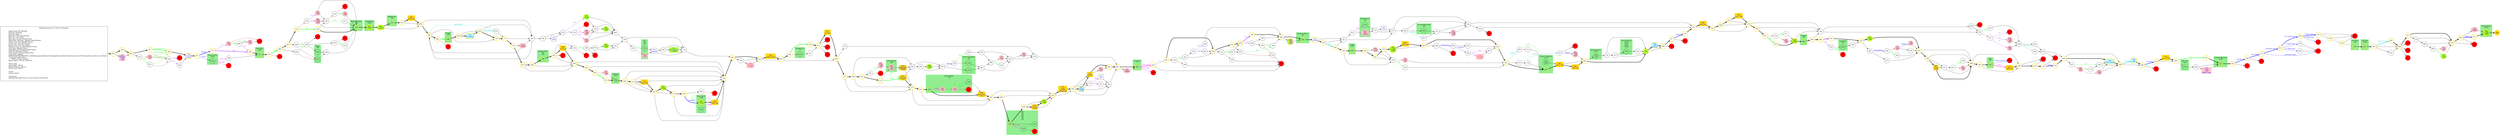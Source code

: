 digraph {
	// graph defaults
	rankdir=LR
	mclimit=50
	nodesep=.3 // changes horizontal separation of nodes
	ranksep=.4 // changes vertical separation of nodes
	node [height=.7
		width=.7
		shape=ellipse
		margin=0]
	edge[weight=5]

	// a box for a graph label
	// note that you can override the defaults set above
	title [label = "Fighting Fantasy 21: Trial of Champions\n\n \
		Light Green Fill: Benefits\l \
		Pink Fill: Penalties\l \
		Red Fill: Death\l \
		Blue Text: Key Items/Events\l \
		Red Text: Lost Items\l \
		Blue Line: Forced Items/Events\l \
		Light Blue Text/Line: Optional Items/Events\l \
		Purple Line: Dice Related Events\l \
		Green Line: Stat Test Passed\l \
		Brown Line: Stat Test Failed\l \
		Magenta Line: Combat Related Events\l \
		Grey Line: Hidden Option\l \
		Light Blue Fill: Recommended Nodes\l \
		Gold Fill: Required Nodes\l \
		Gold Outline: Recommended Path\l \
		Green Box: Combat\l \
		SK/ST/LK/AT/AR/TM/CW/CL: Skill/Stamina/Luck/Attack Strength/Attack Round/Time/Consecutive Win Round/Consecutive Lose Round\l \
		*: Special Combat Rules\l \
		+: -1DMG without hammer\l \
		@grub eggs: -1ST per reference\l\l \
		Starts with:\l \
		Initial Skill: 1d6+6\l \
		Initial Stamina: 2d6+12\l \
		Initial Luck: 1d6+6\l\l \
		sword\l \
		leather poach\l\l \
		Comments:\l \
		Alternatively, fight slave to avoid chance of losing SK\l \
		"
		shape = "box"
		margin = 0.1]

	subgraph Required {
		node [style = "filled" color = "gold" fillcolor = "gold" fontcolor = "blue" shape = "rect"]
		036
		300
		173
		326
		240
		371
		015
		348
		057
		373
		126
		060
		180
		282
		090
		394
		053
		262
		314
		400 [fontcolor = "black" shape = "octagon"]
	}

	subgraph Required2 {
		node [style = "filled" color = "gold2" fillcolor = "gold2" fontcolor = "blue" shape = "rect"]
		277
	}

	subgraph Recommended {
		node [penwidth = 3 color = "gold"]
		001
		049
		022
		107
		360
		136 [shape = "rect" fontcolor = "blue"]
		275
		175
		189
		113
		237
		094
		297
		131
		148
		120
		061 [style = "filled" fillcolor = "greenyellow"]
		261 [style = "filled" fillcolor = "greenyellow"]
		374
		052
		036
		082
		304
		355
		100
		019
		070 [style = "filled" fillcolor = "paleturquoise1" shape = "rect" fontcolor = "blue"]
		328
		152
		117
		179
		012
		246
		186
		142
		300
		346
		059
		091
		332
		219
		252
		115
		173
		307
		233 [style = "filled" fillcolor = "greenyellow"]
		272
		205
		063 [style = "filled" fillcolor = "greenyellow"]
		326
		150
		287
		222
		240
		007
		336
		122
		013
		371
		045
		177
		068
		318
		212
		015
		227
		037
		118
		348
		397
		093
		146
		018
		057
		184 [style = "filled" fillcolor = "greenyellow"]
		305
		373
		043
		187 [style = "filled" fillcolor = "paleturquoise1" shape = "rect" fontcolor = "blue"]
		126
		281
		003
		369
		352
		025
		204
		032
		239
		298
		362
		329
		209 [shape = "rect" fontcolor = "blue"]
		129
		264
		190
		279
		339
		167
		144
		359 [style = "filled" fillcolor = "greenyellow"]
		060
		263
		315
		195
		247
		180
		282
		044
		155 [style = "filled" fillcolor = "greenyellow"]
		119 [style = "filled" fillcolor = "paleturquoise1" shape = "rect" fontcolor = "blue"]
		288
		347
		114
		251
		090
		333
		096
		215
		394
		375
		168
		077
		245
		008 [style = "filled" fillcolor = "greenyellow"]
		306
		085
		364
		203
		021
		372 [style = "filled" fillcolor = "greenyellow"]
		141
		208
		053
		069
		182
		311
		262
		109
		143
		370
		016
		088
		149 [style = "filled" fillcolor = "paleturquoise1" shape = "rect" fontcolor = "blue"]
		388
		309 [style = "filled" fillcolor = "paleturquoise1" shape = "rect" fontcolor = "blue"]
		058
		106
		314
		228
		381
		211
		354
		238
		125
		011
		345
		035
		249
		358
		176
		127
		303
		081
		048
		377
		232
		028
		071
		188 [style = "filled" fillcolor = "greenyellow"]
	}
	
	subgraph Optional {
		node [style = "filled" color = "paleturquoise1" fillcolor = "paleturquoise1" fontcolor = "blue" shape = "rect"]
		070
		187
		119
		149
		309
	}

	subgraph Combat {
		style = "filled" color = "palegreen2"

		subgraph cluster_BONECRUSHER {
			label = "Bonecrusher\n 9/10"
			056
		}
		
		subgraph cluster_EASTERNER {
			label = "Easterner\n 10/8"
			113
		}
		
		subgraph cluster_SLAVE {
			label = "Slave\n 9/8"
			073
			349
		}

		subgraph cluster_FIGHTING_SLAVE {
			label = "Fighting Slave\n 8/8"
			120
		}
		
		subgraph cluster_SOUTHERNER {
			label = "Southerner\n 10/10"
			061 [label = "\N\n +4ST"]
		}
		
		subgraph cluster_HELLHOUND {
			label = "Hellhound*\n 7/6"
			374
		}
		
		subgraph cluster_ORC {
			label = "Orc\n 6/5\n 6/6"
			139
			192 [style = "filled" color = "pink" label = "\N\n -2ST"]
		}
		
		subgraph cluster_MUTANT_ORC {
			label = "Mutant Orc\n 7/7"
			076
		}
		
		subgraph cluster_CAVEMAN {
			label = "Caveman\n 7/-"
			369
		}
		
		subgraph cluster_LICHE_QUEEN {
			label = "Liche Queen\n 9/9"
			080 [style = "filled" color = "pink" label = "\N\n -3AT\n -4ST"]
		}
		
		subgraph cluster_GIANT_SPIDER {
			label = "Giant Spider\n 7/8"
			118
			064 [style = "filled" color = "pink" label = "\N\n -2ST"]
			254 [style = "filled" color = "pink" label = "\N\n -2ST"]
			108
			293 [style = "filled" color = "red"]
		}
		
		subgraph cluster_RAT {
			label = "Rat\n 3/2\n 2/2\n 3/2\n 3/2\n 4/2"
			146
			165
			389
			322 [style = "filled" color = "red"]
		}
		
		subgraph cluster_GIANT_CENTIPEDE {
			label = "Giant Centipede\n 9/7"
			154
			270
		}
		
		subgraph cluster_STRIDER {
			label = "Strider\n 9/9"
			100
		}

		subgraph cluster_VAMPIRE_BAT {
			label = "Vampire Bat*\n 5/5\n 5/4"
			186
		}
		
		subgraph cluster_COLDCLAW {
			label = "Coldclaw\n 10/11"
			219 [label = "\N\n -1AT"]
		}
		
		subgraph cluster_BONE_DEVIL {
			label = "Bone Devil\n 10/8"
			029
			063 [label = "\N\n +1LK"]
		}
		
		subgraph cluster_SKELETON_KING {
			label = "Skeleton King+\n 9/7"
			329 [label = "\N\n"]
		}
		
		subgraph cluster_TUSKER {
			label = "Tusker\n 6/6"
			279
		}
		
		subgraph cluster_CHAOS_CHAMPION {
			label = "Chaos Champion\n 11/12"
			247
			383 [label = "\N\n -2EST"]
		}
		
		subgraph cluster_XOROA_WARRIOR {
			label = "Xoroa Warrior\n 10/11"
			340 [label = "\N\n -1AT"]
		}
		
		subgraph cluster_XOROA_WARRIOR_2 {
			label = "Xoroa Warrior\n 10/10\n 9/11\n 10/11\n 10/10"
			259
		}
		
		subgraph cluster_TONGUE {
			label = "Tongue\n 5/6"
			306
		}
		
		subgraph cluster_TENTALLUS {
			label = "Tentallus*\n 8/12"
			356
		}
		
		subgraph cluster_IDOL {
			label = "Idol\n 9/6"
			311
		}
		
		subgraph cluster_HILL_TROLL {
			label = "Hill Troll\n 9/10"
			079
		}
		
		subgraph cluster_EASTERN_WARLORD {
			label = "Eastern Warlord\n 10/9"
			211
		}
		
		subgraph cluster_FIRE_IMP {
			label = "Fire Imp\n 9/4"
			176
		}
		
		subgraph cluster_FIRE_DEMON {
			label = "Fire Imp\n 10/10"
			127
		}
		
		subgraph cluster_LORD_CARNUSS {
			label = "Lord Carnuss\n 10/10"
			188 [label = "\N\n +2SK\n +6ST"]
		}
		
		subgraph cluster_BLOODWORM {
			label = "Bloodworm*\n 4/4"
			234
			325 [style = "filled" color = "pink" label = "\N\n -2ST\n +2EST"]
		}
		
		subgraph cluster_TWO_HEADED_DOG {
			label = "Two-Headed Dog*\n 6/5"
			294
		}
	}

	subgraph Death {
		node [style = "filled" color = "red"]
		024
		055
		054
		062
		072
		083
		084
		086
		099
		101
		116
		158
		171
		185
		191
		207
		224
		226
		231
		242
		257
		265
		266
		276
		283
		286
		291
		293
		302
		316
		322
		324
		330
		334
		338
		343
		367
		382
		386
		387
		392
		396
	}

	subgraph Boost {
		node [style = "filled" color = "greenyellow"]
		008 [label = "\N\n +6ST"]
		053 [shape = "rect" fontcolor = "blue" label = "\N\n cloak\n +1LK"]
		057 [shape = "rect" fontcolor = "blue" label = "\N\n iron file\n +2ST"]
		095 [color = "greenyellow:pink" label = "\N\n -2SK\n +1ST"]
		097 [label = "\N\n +4ST"]
		119 [shape = "rect" fontcolor = "blue" label = "\N\n +2ST\n berries"]
		135 [label = "\N\n +4ST"]
		184 [label = "\N\n +4ST"]
		187 [shape = "rect" fontcolor = "blue" label = "\N\n shield\n +1SK"]
		233 [label = "\N\n +1SK"]
		261 [label = "\N\n +all ST"]
		313 [label = "\N\n +1LK"]
		321 [shape = "rect" fontcolor = "blue" label = "\N\n breastplate\n +1SK"]
		359 [label = "\N\n +1SK\n +5ST"]
		366 [label = "\N\n +4ST"]
		372 [label = "\N\n +3ST"]
		395 [label = "\N\n +2ST"]
	}

	subgraph Damage {
		node [style = "filled" color = "pink"]
		010 [label = "\N\n -2ST"]
		015 [shape = "rect" fontcolor = "blue" label = "\N\n gold ring\n -3ST"]
		030 [label = "\N\n -1SK\n -2ST"]
		031 [label = "\N\n -1LK"]
		033 [label = "\N\n -4ST"]
		038 [label = "\N\n -1SK"]
		039 [label = "\N\n -2ST"]
		042 [label = "\N\n -1ST"]
		075 [label = "\N\n -2LK"]
		130 [label = "\N\n -2ST"]
		137 [label = "\N\n -4ST"]
		145 [label = "\N\n -1SK\n -3ST"]
		151 [shape = "rect" fontcolor = "crimson" label = "\N\n -red dust\n -2ST"]
		153 [label = "\N\n -2ST"]
		197 [label = "\N\n -2ST"]
		199 [shape = "rect" fontcolor = "crimson" label = "\N\n -all items\n -1LK"]
		201 [shape = "rect" fontcolor = "blue" label = "\N\n -2SK\n -2LK\n @grub eggs"]
		200 [label = "\N\n -1d6ST"]
		214 [label = "\N\n -1d6ST"]
		216 [label = "\N\n -1SK\n -1ST"]
		225 [label = "\N\n -2ST"]
		253 [label = "\N\n -4SK"]
		255 [label = "\N\n -1LK"]
		269 [label = "\N\n -2ST"]
		273 [label = "\N\n -4ST"]
		277 [shape = "rect" fontcolor = "blue" label = "\N\n gold ring\n -1SK"]
		280 [label = "\N\n -1ST"]
		292 [shape = "rect" fontcolor = "blue" label = "\N\n flogged\n -1SK\n -4ST"]
		317 [label = "\N\n -2SK\n -1LK"]
		335 [label = "\N\n -1d6ST"]
		337 [label = "\N\n -2ST"]
		350 [label = "\N\n -1SK\n -4ST"]
		357 [label = "\N\n -1SK"]
		380 [label = "\N\n -1SK\n -2ST"]
		393 [label = "\N\n -2ST"]
	}

	subgraph Key_Item {
		node [fontcolor = "blue" shape = "rect"]
		036 [label = "\N\n gold ring"]
		060 [label = "\N\n gold ring"]
		070 [label = "\N\n medallion"]
		090 [label = "\N\n gold ring"]
		110 [label = "\N\n spear"]
		126 [label = "\N\n helmet"]
		136 [label = "\N\n sword/\n trident"]
		149 [label = "\N\n brass hands"]
		173 [label = "\N\n gold ring"]
		180 [label = "\N\n set 2: 358"]
		209 [label = "\N\n whistle"]
		240 [label = "\N\n magic sword"]
		243 [label = "\N\n info" tooltip = "door behind pile of stones"]
		262 [label = "\N\n gold ring"]
		282 [label = "\N\n gold ring"]
		295 [label = "\N\n dagger"]
		300 [label = "\N\n red dust"]
		309 [label = "\N\n info" tooltip = "hunckback is a liar"]
		314 [label = "\N\n set 3: 176"]
		326 [label = "\N\n gold ring"]
		344 [label = "\N\n info" tooltip = "trust not the word of axe"]
		348 [label = "\N\n gold ring\n info" tooltip = "don't drink from fountains"]
		371 [label = "\N\n iron key"]
		373 [label = "\N\n rope\n hammer\n anti-poison"]
		394 [label = "\N\n set 1: 249"]
	}
	
	title -> 001 [penwidth = 3]
	001 -> 049 [penwidth = 3]
	001 -> 292
	002 -> 089
	002 -> 161
	003 -> 369 [penwidth = 3]
	003 -> 200
	004 -> 135 [color = "green" fontcolor = "green" label = "LK"]
	004 -> 273 [color = "brown"]
	005 -> 128 [color = "purple" fontcolor = "purple" label = "1-4"]
	005 -> 313 [color = "purple" fontcolor = "purple" label = "5-6"]
	006 -> 383 [color = "green" fontcolor = "green" label = "LK"]
	006 -> 121 [color = "brown"]
	007 -> 336 [penwidth = 3]
	007 -> 045
	008 -> 306 [penwidth = 3]
	008 -> 138
	009 -> 166 [color = "green" fontcolor = "green" label = "LK"]
	009 -> 073 [color = "brown"]
	010 -> 281
	011 -> 278 [color = "blue" fontcolor = "blue" label = "1,3 gold rings"]
	011 -> 092 [color = "blue" fontcolor = "blue" label = "5,7 gold rings"]
	011 -> 345 [penwidth = 3 color = "blue" fontcolor = "blue" label = "9,11 gold rings"]
	012 -> 246 [penwidth = 3]
	012 -> 346
	013 -> 207
	013 -> 084
	013 -> 302
	013 -> 371 [penwidth = 3]
	014 -> 155
	015 -> 285
	015 -> 227 [penwidth = 3]
	016 -> 088 [penwidth = 3]
	017 -> 120
	018 -> 057 [penwidth = 3]
	018 -> 184
	019 -> 070 [penwidth = 3]
	019 -> 328
	020 -> 258
	021 -> 372 [penwidth = 3]
	021 -> 050
	022 -> 310
	022 -> 107 [penwidth = 3]
	023 -> 101
	023 -> 088
	025 -> 134
	025 -> 204 [penwidth = 3]
	026 -> 294
	026 -> 067 [color = "cyan3" fontcolor = "cyan3" label = "whistle"]
	026 -> 379
	027 -> 117
	028 -> 071 [penwidth = 3 color = "blue" fontcolor = "blue" label = "shield"]
	028 -> 335
	028 -> 291
	029 -> 265 [color = "purple" fontcolor = "purple" label = "1-2"]
	029 -> 326 [color = "magenta" fontcolor = "magenta" label = "win"]
	030 -> 398
	031 -> 066 [color = "green" fontcolor = "green" label = "SK"]
	031 -> 334 [color = "brown"]
	032 -> 239 [penwidth = 3]
	032 -> 267
	033 -> 069
	034 -> 321
	034 -> 133
	035 -> 249 [penwidth = 3 color = "grey" fontcolor = "grey" label = "set 1"]
	035 -> 286
	036 -> 082 [penwidth = 3]
	037 -> 118 [penwidth = 3]
	037 -> 397
	038 -> 008
	039 -> 104
	039 -> 020
	040 -> 204
	041 -> 296 [color = "green" fontcolor = "green" label = "LK"]
	041 -> 269 [color = "brown"]
	042 -> 120
	043 -> 126
	043 -> 187 [penwidth = 3]
	043 -> 157
	043 -> 221
	044 -> 340
	044 -> 155 [penwidth = 3]
	045 -> 235
	045 -> 177 [penwidth = 3]
	046 -> 224
	046 -> 361
	047 -> 244 [color = "blue" fontcolor = "blue" label = "spear"]
	047 -> 270
	048 -> 377 [penwidth = 3]
	048 -> 257
	048 -> 158
	048 -> 116
	049 -> 022 [penwidth = 3]
	050 -> 206 [color = "blue" fontcolor = "blue" label = "breastplate"]
	050 -> 327
	051 -> 239
	051 -> 267
	052 -> 036 [penwidth = 3]
	052 -> 082
	053 -> 147
	053 -> 069 [penwidth = 3]
	056 -> 343 [color = "magenta" fontcolor = "magenta" label = "lose AR"]
	056 -> 268 [color = "magenta" fontcolor = "magenta" label = "win"]
	057 -> 184 [penwidth = 3 dir = both]
	057 -> 305
	058 -> 106 [penwidth = 3 color = "blue" fontcolor = "blue" label = "iron file"]
	058 -> 396
	059 -> 091 [penwidth = 3]
	059 -> 150
	060 -> 263 [penwidth = 3]
	061 -> 261 [penwidth = 3]
	063 -> 326 [penwidth = 3]
	064 -> 108 [color = "green" fontcolor = "green" label = "SK"]
	064 -> 254 [color = "brown"]
	065 -> 201
	065 -> 211
	066 -> 255 [dir = both color = "invis" fontcolor = "purple" label = "1-3"]
	066 -> 189 [color = "purple" fontcolor = "purple" label = "4-6"]
	067 -> 217
	068 -> 318 [penwidth = 3]
	068 -> 285
	068 -> 227
	069 -> 182 [penwidth = 3]
	069 -> 109
	070 -> 328 [penwidth = 3]
	071 -> 188 [penwidth = 3]
	073 -> 196
	074 -> 325 [color = "purple" fontcolor = "purple" label = "1-3"]
	074 -> 234 [color = "purple" fontcolor = "purple" label = "4-6"]
	075 -> 144
	075 -> 230
	076 -> 341
	077 -> 245 [penwidth = 3 color = "green" fontcolor = "green" label = "SK"]
	077 -> 132 [color = "brown"]
	078 -> 360 [color = "green" fontcolor = "green" label = "SK (flogged:-3)"]
	078 -> 250 [color = "brown"]
	079 -> 065
	080 -> 277
	081 -> 048 [penwidth = 3]
	082 -> 229
	082 -> 304 [penwidth = 3]
	085 -> 364 [penwidth = 3]
	085 -> 138
	087 -> 365 [color = "blue" fontcolor = "blue" label = "red dust"]
	087 -> 331
	088 -> 041
	088 -> 149 [penwidth = 3]
	088 -> 388
	089 -> 105 [color = "green" fontcolor = "green" label = "LK"]
	089 -> 137 [color = "brown"]
	090 -> 333 [penwidth = 3]
	091 -> 332 [penwidth = 3 color = "green" fontcolor = "green" label = "SK"]
	091 -> 357 [color = "brown"]
	092 -> 367
	093 -> 146 [penwidth = 3]
	093 -> 305
	094 -> 297 [penwidth = 3]
	094 -> 009
	095 -> 329
	096 -> 215 [penwidth = 3]
	096 -> 375
	097 -> 163
	098 -> 004
	098 -> 232
	100 -> 019 [penwidth = 3]
	102 -> 042 [color = "green" fontcolor = "green" label = "LK"]
	102 -> 283 [color = "brown"]
	103 -> 191 [color = "green" fontcolor = "green" label = "SK"]
	103 -> 356 [color = "brown"]
	104 -> 395
	104 -> 020
	105 -> 161
	106 -> 314 [penwidth = 3]
	106 -> 228
	107 -> 360 [penwidth = 3 color = "green" fontcolor = "green" label = "SK (flogged:-3)"]
	107 -> 250 [color = "brown"]
	108 -> 348
	109 -> 143 [penwidth = 3]
	109 -> 386
	110 -> 005
	111 -> 051 [color = "green" fontcolor = "green" label = "SK"]
	111 -> 169 [color = "brown"]
	112 -> 323 [color = "cyan3" fontcolor = "cyan3" label = "-all gold"]
	112 -> 178
	113 -> 237 [penwidth = 3]
	114 -> 251 [penwidth = 3]
	115 -> 173 [penwidth = 3]
	115 -> 307
	115 -> 150
	117 -> 179 [penwidth = 3]
	117 -> 229
	118 -> 064 [color = "magenta" fontcolor = "magenta" label = ">5AR"]
	118 -> 348 [penwidth = 3]
	119 -> 288 [penwidth = 3]
	120 -> 061 [penwidth = 3]
	121 -> 247
	122 -> 013 [penwidth = 3]
	123 -> 243
	123 -> 174
	124 -> 399 [color = "green" fontcolor = "green" label = "LK-3"]
	124 -> 024 [color = "brown"]
	125 -> 011 [penwidth = 3 color = "blue" fontcolor = "blue" label = "odd gold rings"]
	125 -> 367 [color = "blue" fontcolor = "blue" label = "even gold rings"]
	126 -> 010
	126 -> 281 [penwidth = 3]
	127 -> 303 [penwidth = 3]
	128 -> 382 [color = "purple" fontcolor = "purple" label = "1"]
	128 -> 145 [color = "purple" fontcolor = "purple" label = "2-3"]
	128 -> 039 [color = "purple" fontcolor = "purple" label = "4-6"]
	129 -> 264 [penwidth = 3 color = "cyan3" fontcolor = "cyan3" label = "rope"]
	129 -> 351
	130 -> 141
	131 -> 148 [penwidth = 3 color = "green" fontcolor = "green" label = "LK"]
	131 -> 210 [color = "brown"]
	132 -> 271 [color = "green" fontcolor = "green" label = "LK"]
	132 -> 038 [color = "brown"]
	133 -> 287
	134 -> 181 [color = "green" fontcolor = "green" label = "SK"]
	134 -> 308 [color = "brown"]
	135 -> 232
	136 -> 275 [penwidth = 3]
	137 -> 161
	138 -> 046
	138 -> 361
	139 -> 295
	140 -> 362
	141 -> 208 [penwidth = 3]
	141 -> 069
	142 -> 124
	142 -> 171
	142 -> 300 [penwidth = 3]
	142 -> 346
	143 -> 370 [penwidth = 3]
	143 -> 386
	144 -> 359 [penwidth = 3]
	144 -> 230
	145 -> 104
	145 -> 020
	146 -> 165 [color = "magenta" fontcolor = "magenta" label = "lose AR"]
	146 -> 018 [penwidth = 3]
	147 -> 241
	147 -> 069
	148 -> 159
	148 -> 120 [penwidth = 3]
	149 -> 388 [penwidth = 3]
	150 -> 287 [penwidth = 3]
	151 -> 260
	152 -> 117 [penwidth = 3]
	153 -> 130 [color = "blue" fontcolor = "blue" label = "dagger"]
	153 -> 284
	154 -> 002
	155 -> 119 [penwidth = 3]
	155 -> 288
	156 -> 199
	156 -> 222
	157 -> 312 [color = "purple" fontcolor = "purple" label = "1-4"]
	157 -> 344 [color = "purple" fontcolor = "purple" label = "5-6"]
	159 -> 017 [color = "green" fontcolor = "green" label = "LK"]
	159 -> 102 [color = "brown"]
	160 -> 195
	161 -> 197
	161 -> 378
	162 -> 276
	162 -> 251
	163 -> 258
	164 -> 398
	165 -> 389 [color = "green" fontcolor = "green" label = "LK"]
	165 -> 322 [color = "brown"]
	166 -> 183
	166 -> 349
	166 -> 316
	167 -> 144 [penwidth = 3]
	167 -> 230
	168 -> 077 [penwidth = 3]
	168 -> 138
	169 -> 072
	170 -> 213
	170 -> 155
	172 -> 296
	173 -> 307 [penwidth = 3]
	173 -> 150
	174 -> 026
	174 -> 379
	175 -> 031 [color = "purple" fontcolor = "purple" label = "1-3"]
	175 -> 189 [penwidth = 3 color = "purple" fontcolor = "purple" label = "4-6"]
	176 -> 127 [penwidth = 3]
	177 -> 068 [penwidth = 3]
	177 -> 227
	178 -> 247
	179 -> 012 [penwidth = 3]
	179 -> 214
	180 -> 282 [penwidth = 3]
	180 -> 044
	181 -> 223
	181 -> 204
	182 -> 311 [penwidth = 3]
	182 -> 109
	183 -> 218 [color = "green" fontcolor = "green" label = "LK"]
	183 -> 387 [color = "brown"]
	184 -> 305 [penwidth = 3]
	186 -> 142 [penwidth = 3]
	187 -> 126 [penwidth = 3]
	187 -> 157
	187 -> 221
	188 -> 400 [penwidth = 3]
	189 -> 113 [penwidth = 3]
	190 -> 279 [penwidth = 3]
	190 -> 230
	192 -> 295
	193 -> 023
	194 -> 366
	194 -> 047
	195 -> 247 [penwidth = 3]
	195 -> 006 [color = "cyan3" fontcolor = "cyan3" label = "dagger"]
	195 -> 112
	196 -> 120
	197 -> 378
	198 -> 069
	199 -> 222
	200 -> 369
	201 -> 211
	202 -> 136
	203 -> 021 [penwidth = 3]
	204 -> 111
	204 -> 032 [penwidth = 3]
	205 -> 063 [penwidth = 3 color = "blue" fontcolor = "blue" label = "medallion"]
	205 -> 384
	206 -> 342 [color = "green" fontcolor = "green" label = "SK"]
	206 -> 153 [color = "brown"]
	208 -> 053 [penwidth = 3]
	208 -> 147
	208 -> 069
	209 -> 129 [penwidth = 3]
	209 -> 351
	210 -> 380 [color = "purple" fontcolor = "purple" label = "1-3"]
	210 -> 393 [color = "purple" fontcolor = "purple" label = "4-6"]
	211 -> 354 [penwidth = 3]
	212 -> 015 [penwidth = 3 color = "green" fontcolor = "green" label = "3dSK"]
	212 -> 080 [color = "brown"]
	213 -> 259
	213 -> 155
	214 -> 229
	214 -> 304
	215 -> 394 [penwidth = 3]
	215 -> 375
	216 -> 015 [color = "green" fontcolor = "green" label = "3dSK"]
	216 -> 080 [color = "brown"]
	217 -> 317
	217 -> 379
	218 -> 120
	219 -> 252 [penwidth = 3]
	220 -> 048
	221 -> 003
	222 -> 240 [penwidth = 3]
	222 -> 007
	223 -> 040 [color = "purple" fontcolor = "purple" label = "2-8"]
	223 -> 256 [color = "purple" fontcolor = "purple" label = "9-12"]
	225 -> 360 [color = "green" fontcolor = "green" label = "SK (flogged:-3)"]
	225 -> 250 [color = "brown"]
	227 -> 037 [penwidth = 3]
	227 -> 397
	228 -> 381 [penwidth = 3 color = "green" fontcolor = "green" label = "LK"]
	228 -> 079 [color = "brown"]
	229 -> 390
	229 -> 304
	230 -> 160 [color = "green" fontcolor = "green" label = "SK"]
	230 -> 337 [color = "brown"]
	232 -> 291
	232 -> 028 [penwidth = 3]
	233 -> 272 [penwidth = 3]
	233 -> 150
	234 -> 123
	235 -> 378
	236 -> 021
	237 -> 094 [penwidth = 3 color = "green" fontcolor = "green" label = "SK"]
	237 -> 324 [color = "brown"]
	238 -> 125 [penwidth = 3 color = "blue" fontcolor = "blue" label = "iron key"]
	238 -> 266
	239 -> 248 [color = "purple" fontcolor = "purple" label = "2-8"]
	239 -> 298 [penwidth = 3 color = "purple" fontcolor = "purple" label = "9-12"]
	240 -> 007 [penwidth = 3]
	241 -> 198 [color = "green" fontcolor = "green" label = "LK"]
	241 -> 033 [color = "brown"]
	243 -> 174
	244 -> 290 [color = "green" fontcolor = "green" label = "SK"]
	244 -> 154 [color = "brown"]
	245 -> 008 [penwidth = 3]
	246 -> 186 [penwidth = 3]
	246 -> 346
	247 -> 180 [penwidth = 3]
	248 -> 320
	248 -> 385
	249 -> 358 [penwidth = 3 color = "grey" fontcolor = "grey" label = "set 2"]
	249 -> 286
	250 -> 086 [color = "purple" fontcolor = "purple" label = "1-5"]
	250 -> 202 [color = "purple" fontcolor = "purple" label = "6"]
	251 -> 090 [penwidth = 3]
	251 -> 333
	252 -> 115 [penwidth = 3]
	252 -> 307
	252 -> 150
	253 -> 149
	253 -> 388
	254 -> 108 [color = "green" fontcolor = "green" label = "SK"]
	254 -> 293 [color = "brown"]
	255 -> 066 [dir = both color = "green:purple" fontcolor = "green" label = "SK"]
	255 -> 334 [color = "brown"]
	256 -> 362
	258 -> 353
	258 -> 133
	259 -> 014
	260 -> 315
	261 -> 374 [penwidth = 3]
	261 -> 082
	262 -> 109 [penwidth = 3]
	263 -> 315 [penwidth = 3]
	263 -> 289
	264 -> 190 [penwidth = 3]
	264 -> 351
	267 -> 140 [color = "green" fontcolor = "green" label = "SK"]
	267 -> 274 [color = "brown"]
	268 -> 113
	269 -> 172 [color = "green" fontcolor = "green" label = "LK"]
	269 -> 253 [color = "brown"]
	270 -> 002
	271 -> 008
	272 -> 205 [penwidth = 3]
	272 -> 150
	273 -> 232
	274 -> 072
	275 -> 056 [color = "blue" fontcolor = "blue" label = "sword"]
	275 -> 175 [penwidth = 3 color = "blue" fontcolor = "blue" label = "trident"]
	277 -> 285
	277 -> 227
	278 -> 367
	279 -> 339 [penwidth = 3]
	280 -> 398
	281 -> 003 [penwidth = 3]
	282 -> 044 [penwidth = 3]
	284 -> 141
	285 -> 194
	285 -> 047
	287 -> 156
	287 -> 222 [penwidth = 3]
	288 -> 185
	288 -> 347 [penwidth = 3]
	289 -> 087 [color = "blue" fontcolor = "blue" label = "anti-poison"]
	289 -> 231
	290 -> 391
	292 -> 022
	294 -> 217
	295 -> 034
	295 -> 133
	296 -> 149
	296 -> 388
	297 -> 368
	297 -> 131 [penwidth = 3]
	298 -> 362 [penwidth = 3]
	299 -> 023
	300 -> 124
	300 -> 346 [penwidth = 3]
	301 -> 083 [color = "purple" fontcolor = "purple" label = "1-3"]
	301 -> 030 [color = "purple" fontcolor = "purple" label = "4-5"]
	301 -> 280 [color = "purple" fontcolor = "purple" label = "6"]
	303 -> 220
	303 -> 081 [penwidth = 3 color = "cyan3" fontcolor = "cyan3" label = "brass hands"]
	303 -> 048
	304 -> 027 [color = "cyan3" fontcolor = "cyan3" label = "-gold object"]
	304 -> 152
	304 -> 355 [penwidth = 3]
	305 -> 043
	305 -> 373 [penwidth = 3]
	306 -> 085 [penwidth = 3]
	307 -> 233 [penwidth = 3]
	307 -> 272
	307 -> 150
	308 -> 072
	309 -> 058 [penwidth = 3]
	310 -> 078 [color = "green" fontcolor = "green" label = "LK"]
	310 -> 225 [color = "brown"]
	311 -> 262 [penwidth = 3 color = "magenta" fontcolor = "magenta" label = "win"]
	311 -> 055 [color = "blue" fontcolor = "blue" label = "!magic sword"]
	312 -> 221
	313 -> 104
	313 -> 020
	314 -> 228 [penwidth = 3]
	315 -> 195 [penwidth = 3]
	317 -> 379
	318 -> 212 [penwidth = 3]
	318 -> 363
	319 -> 098
	319 -> 232
	320 -> 140 [color = "green" fontcolor = "green" label = "SK"]
	320 -> 274 [color = "brown"]
	321 -> 133
	323 -> 350 [color = "blue" fontcolor = "blue" label = "helmet"]
	323 -> 062
	325 -> 123
	326 -> 150 [penwidth = 3]
	327 -> 141
	328 -> 027 [color = "cyan3" fontcolor = "cyan3" label = "-gold object"]
	328 -> 152 [penwidth = 3]
	328 -> 229
	329 -> 209 [penwidth = 3]
	331 -> 315
	332 -> 219 [penwidth = 3]
	333 -> 096 [penwidth = 3]
	333 -> 375
	335 -> 188
	336 -> 122 [penwidth = 3 color = "green" fontcolor = "green" label = "LK"]
	336 -> 076 [color = "brown"]
	337 -> 195
	339 -> 075
	339 -> 167 [penwidth = 3]
	340 -> 170
	341 -> 013
	342 -> 141
	344 -> 221
	345 -> 035 [penwidth = 3 color = "blue" fontcolor = "blue" label = "9 gold rings"]
	345 -> 392 [color = "blue" fontcolor = "blue" label = "11 gold rings"]
	346 -> 059 [penwidth = 3]
	346 -> 150
	347 -> 114 [penwidth = 3 color = "blue" fontcolor = "blue" label = "helmet"]
	347 -> 226
	348 -> 397 [penwidth = 3]
	349 -> 196
	350 -> 044
	351 -> 074
	351 -> 174
	352 -> 025 [penwidth = 3 color = "grey" fontcolor = "grey" label = "riddle"]
	352 -> 072
	353 -> 139 [color = "green" fontcolor = "green" label = "LK"]
	353 -> 192 [color = "brown"]
	354 -> 238 [penwidth = 3 color = "blue" fontcolor = "blue" label = "red dust"]
	354 -> 330
	355 -> 100 [penwidth = 3 color = "green" fontcolor = "green" label = "SK"]
	355 -> 338 [color = "brown"]
	356 -> 236
	357 -> 219
	358 -> 176 [penwidth = 3 color = "grey" fontcolor = "grey" label = "set 3"]
	358 -> 286
	359 -> 060 [penwidth = 3]
	359 -> 263
	360 -> 136 [penwidth = 3]
	361 -> 164 [color = "green" fontcolor = "green" label = "LK"]
	361 -> 301 [color = "brown"]
	362 -> 095
	362 -> 329 [penwidth = 3]
	363 -> 216 [color = "green" fontcolor = "green" label = "LK"]
	363 -> 054 [color = "brown"]
	364 -> 103 [color = "purple" fontcolor = "purple" label = "1-2"]
	364 -> 203 [penwidth = 3 color = "purple" fontcolor = "purple" label = "3-6"]
	365 -> 151 [color = "purple" fontcolor = "purple" label = "1-3"]
	365 -> 260 [color = "purple" fontcolor = "purple" label = "4-6"]
	366 -> 047
	368 -> 166 [color = "green" fontcolor = "green" label = "LK"]
	368 -> 073 [color = "brown"]
	369 -> 352 [penwidth = 3 color = "magenta" fontcolor = "magenta" label = "win 4 AR"]
	369 -> 099 [color = "magenta" fontcolor = "magenta" label = "lose 4 AR"]
	370 -> 016 [penwidth = 3 color = "blue" fontcolor = "blue" label = "cloak"]
	370 -> 101
	371 -> 045 [penwidth = 3]
	372 -> 141 [penwidth = 3]
	373 -> 043 [penwidth = 3]
	374 -> 052 [penwidth = 3]
	375 -> 168 [penwidth = 3]
	375 -> 138
	376 -> 097
	376 -> 163
	377 -> 232 [penwidth = 3]
	377 -> 319
	378 -> 003
	379 -> 251
	379 -> 162
	380 -> 159
	380 -> 120
	381 -> 211 [penwidth = 3]
	383 -> 180
	384 -> 029 [color = "green" fontcolor = "green" label = "SK"]
	384 -> 265 [color = "brown"]
	385 -> 362
	388 -> 309 [penwidth = 3 color = "cyan3" fontcolor = "cyan3" label = "berries"]
	388 -> 058
	389 -> 146
	390 -> 110
	390 -> 005
	391 -> 089
	391 -> 161
	393 -> 159
	393 -> 120
	394 -> 375 [penwidth = 3]
	395 -> 020
	397 -> 305
	397 -> 093 [penwidth = 3]
	398 -> 299 [color = "cyan3" fontcolor = "cyan3" label = "-gold item"]
	398 -> 193
	399 -> 242
	399 -> 376
}
